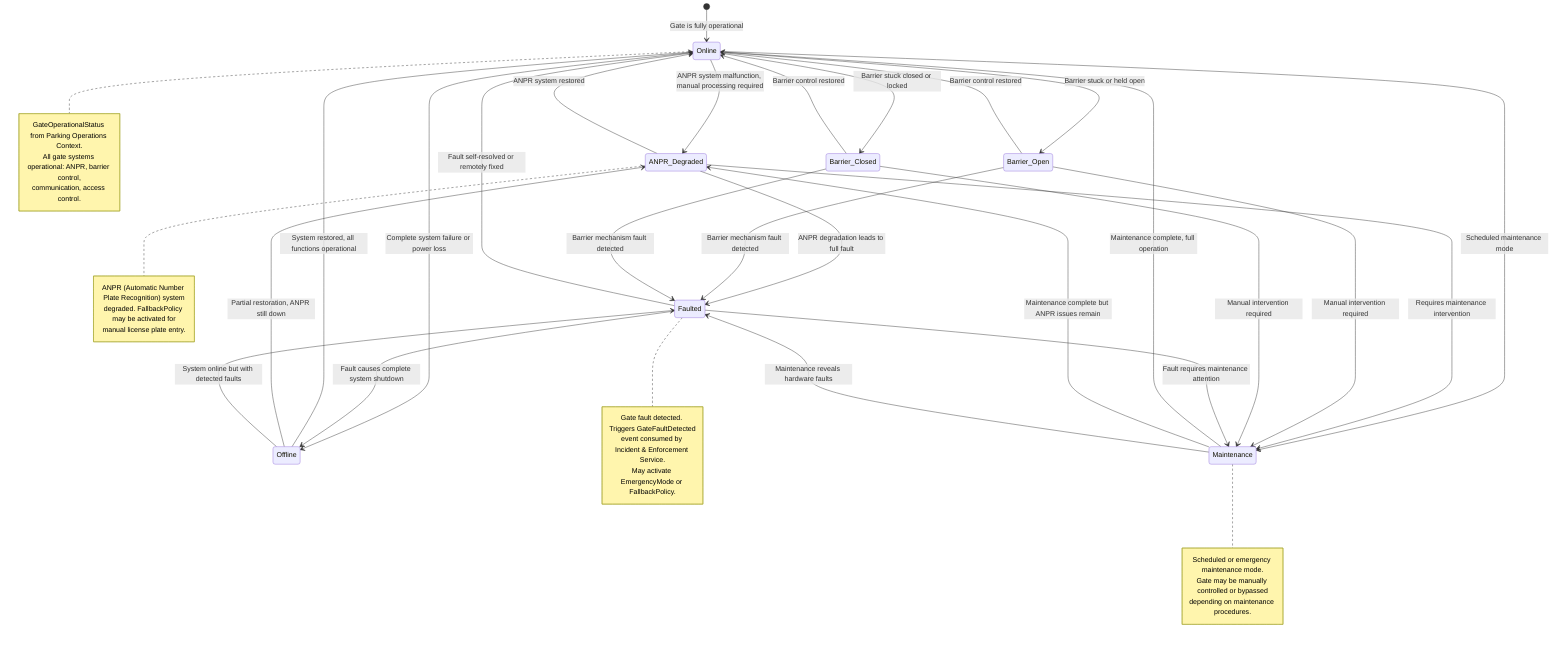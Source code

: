 stateDiagram-v2
    [*] --> Online : Gate is fully operational

    Online --> ANPR_Degraded : ANPR system malfunction, manual processing required
    Online --> Barrier_Open : Barrier stuck or held open
    Online --> Barrier_Closed : Barrier stuck closed or locked
    Online --> Offline : Complete system failure or power loss
    Online --> Maintenance : Scheduled maintenance mode

    ANPR_Degraded --> Online : ANPR system restored
    ANPR_Degraded --> Faulted : ANPR degradation leads to full fault
    ANPR_Degraded --> Maintenance : Requires maintenance intervention

    Barrier_Open --> Online : Barrier control restored
    Barrier_Open --> Faulted : Barrier mechanism fault detected
    Barrier_Open --> Maintenance : Manual intervention required

    Barrier_Closed --> Online : Barrier control restored
    Barrier_Closed --> Faulted : Barrier mechanism fault detected
    Barrier_Closed --> Maintenance : Manual intervention required

    Offline --> Online : System restored, all functions operational
    Offline --> ANPR_Degraded : Partial restoration, ANPR still down
    Offline --> Faulted : System online but with detected faults

    Maintenance --> Online : Maintenance complete, full operation
    Maintenance --> ANPR_Degraded : Maintenance complete but ANPR issues remain
    Maintenance --> Faulted : Maintenance reveals hardware faults

    Faulted --> Maintenance : Fault requires maintenance attention
    Faulted --> Online : Fault self-resolved or remotely fixed
    Faulted --> Offline : Fault causes complete system shutdown

    note right of Online
        GateOperationalStatus from Parking Operations Context.
        All gate systems operational: ANPR, barrier control,
        communication, access control.
    end note
    
    note right of ANPR_Degraded
        ANPR (Automatic Number Plate Recognition) system
        degraded. FallbackPolicy may be activated for
        manual license plate entry.
    end note
    
    note right of Faulted
        Gate fault detected. Triggers GateFaultDetected
        event consumed by Incident & Enforcement Service.
        May activate EmergencyMode or FallbackPolicy.
    end note
    
    note right of Maintenance
        Scheduled or emergency maintenance mode.
        Gate may be manually controlled or bypassed
        depending on maintenance procedures.
    end note